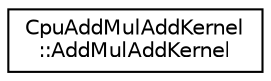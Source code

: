 digraph "Graphical Class Hierarchy"
{
 // LATEX_PDF_SIZE
  edge [fontname="Helvetica",fontsize="10",labelfontname="Helvetica",labelfontsize="10"];
  node [fontname="Helvetica",fontsize="10",shape=record];
  rankdir="LR";
  Node0 [label="CpuAddMulAddKernel\l::AddMulAddKernel",height=0.2,width=0.4,color="black", fillcolor="white", style="filled",URL="$structarm__compute_1_1cpu_1_1kernels_1_1_cpu_add_mul_add_kernel_1_1_add_mul_add_kernel.xhtml",tooltip=" "];
}
